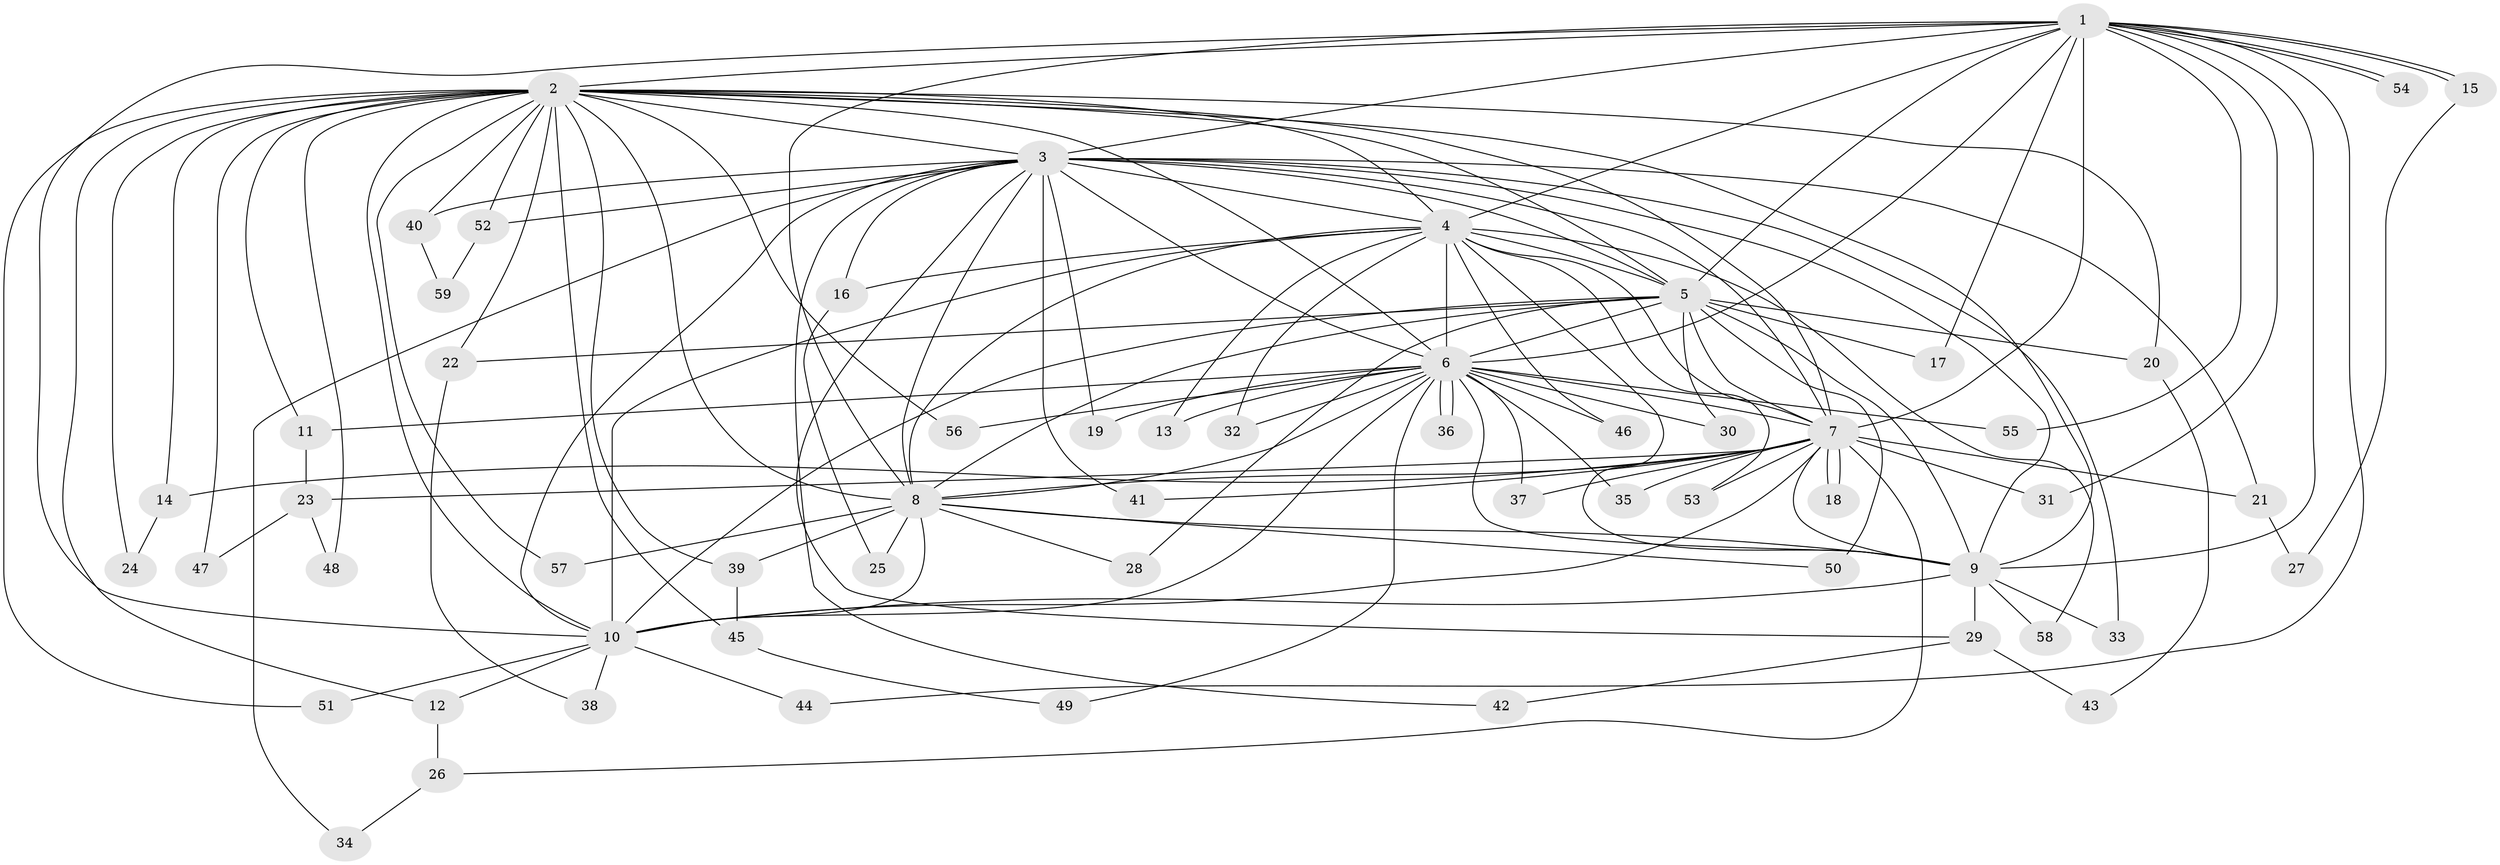 // Generated by graph-tools (version 1.1) at 2025/25/03/09/25 03:25:49]
// undirected, 59 vertices, 143 edges
graph export_dot {
graph [start="1"]
  node [color=gray90,style=filled];
  1;
  2;
  3;
  4;
  5;
  6;
  7;
  8;
  9;
  10;
  11;
  12;
  13;
  14;
  15;
  16;
  17;
  18;
  19;
  20;
  21;
  22;
  23;
  24;
  25;
  26;
  27;
  28;
  29;
  30;
  31;
  32;
  33;
  34;
  35;
  36;
  37;
  38;
  39;
  40;
  41;
  42;
  43;
  44;
  45;
  46;
  47;
  48;
  49;
  50;
  51;
  52;
  53;
  54;
  55;
  56;
  57;
  58;
  59;
  1 -- 2;
  1 -- 3;
  1 -- 4;
  1 -- 5;
  1 -- 6;
  1 -- 7;
  1 -- 8;
  1 -- 9;
  1 -- 10;
  1 -- 15;
  1 -- 15;
  1 -- 17;
  1 -- 31;
  1 -- 44;
  1 -- 54;
  1 -- 54;
  1 -- 55;
  2 -- 3;
  2 -- 4;
  2 -- 5;
  2 -- 6;
  2 -- 7;
  2 -- 8;
  2 -- 9;
  2 -- 10;
  2 -- 11;
  2 -- 12;
  2 -- 14;
  2 -- 20;
  2 -- 22;
  2 -- 24;
  2 -- 39;
  2 -- 40;
  2 -- 45;
  2 -- 47;
  2 -- 48;
  2 -- 51;
  2 -- 52;
  2 -- 56;
  2 -- 57;
  3 -- 4;
  3 -- 5;
  3 -- 6;
  3 -- 7;
  3 -- 8;
  3 -- 9;
  3 -- 10;
  3 -- 16;
  3 -- 19;
  3 -- 21;
  3 -- 29;
  3 -- 33;
  3 -- 34;
  3 -- 40;
  3 -- 41;
  3 -- 42;
  3 -- 52;
  4 -- 5;
  4 -- 6;
  4 -- 7;
  4 -- 8;
  4 -- 9;
  4 -- 10;
  4 -- 13;
  4 -- 16;
  4 -- 32;
  4 -- 46;
  4 -- 53;
  4 -- 58;
  5 -- 6;
  5 -- 7;
  5 -- 8;
  5 -- 9;
  5 -- 10;
  5 -- 17;
  5 -- 20;
  5 -- 22;
  5 -- 28;
  5 -- 30;
  5 -- 50;
  6 -- 7;
  6 -- 8;
  6 -- 9;
  6 -- 10;
  6 -- 11;
  6 -- 13;
  6 -- 19;
  6 -- 30;
  6 -- 32;
  6 -- 35;
  6 -- 36;
  6 -- 36;
  6 -- 37;
  6 -- 46;
  6 -- 49;
  6 -- 55;
  6 -- 56;
  7 -- 8;
  7 -- 9;
  7 -- 10;
  7 -- 14;
  7 -- 18;
  7 -- 18;
  7 -- 21;
  7 -- 23;
  7 -- 26;
  7 -- 31;
  7 -- 35;
  7 -- 37;
  7 -- 41;
  7 -- 53;
  8 -- 9;
  8 -- 10;
  8 -- 25;
  8 -- 28;
  8 -- 39;
  8 -- 50;
  8 -- 57;
  9 -- 10;
  9 -- 29;
  9 -- 33;
  9 -- 58;
  10 -- 12;
  10 -- 38;
  10 -- 44;
  10 -- 51;
  11 -- 23;
  12 -- 26;
  14 -- 24;
  15 -- 27;
  16 -- 25;
  20 -- 43;
  21 -- 27;
  22 -- 38;
  23 -- 47;
  23 -- 48;
  26 -- 34;
  29 -- 42;
  29 -- 43;
  39 -- 45;
  40 -- 59;
  45 -- 49;
  52 -- 59;
}
